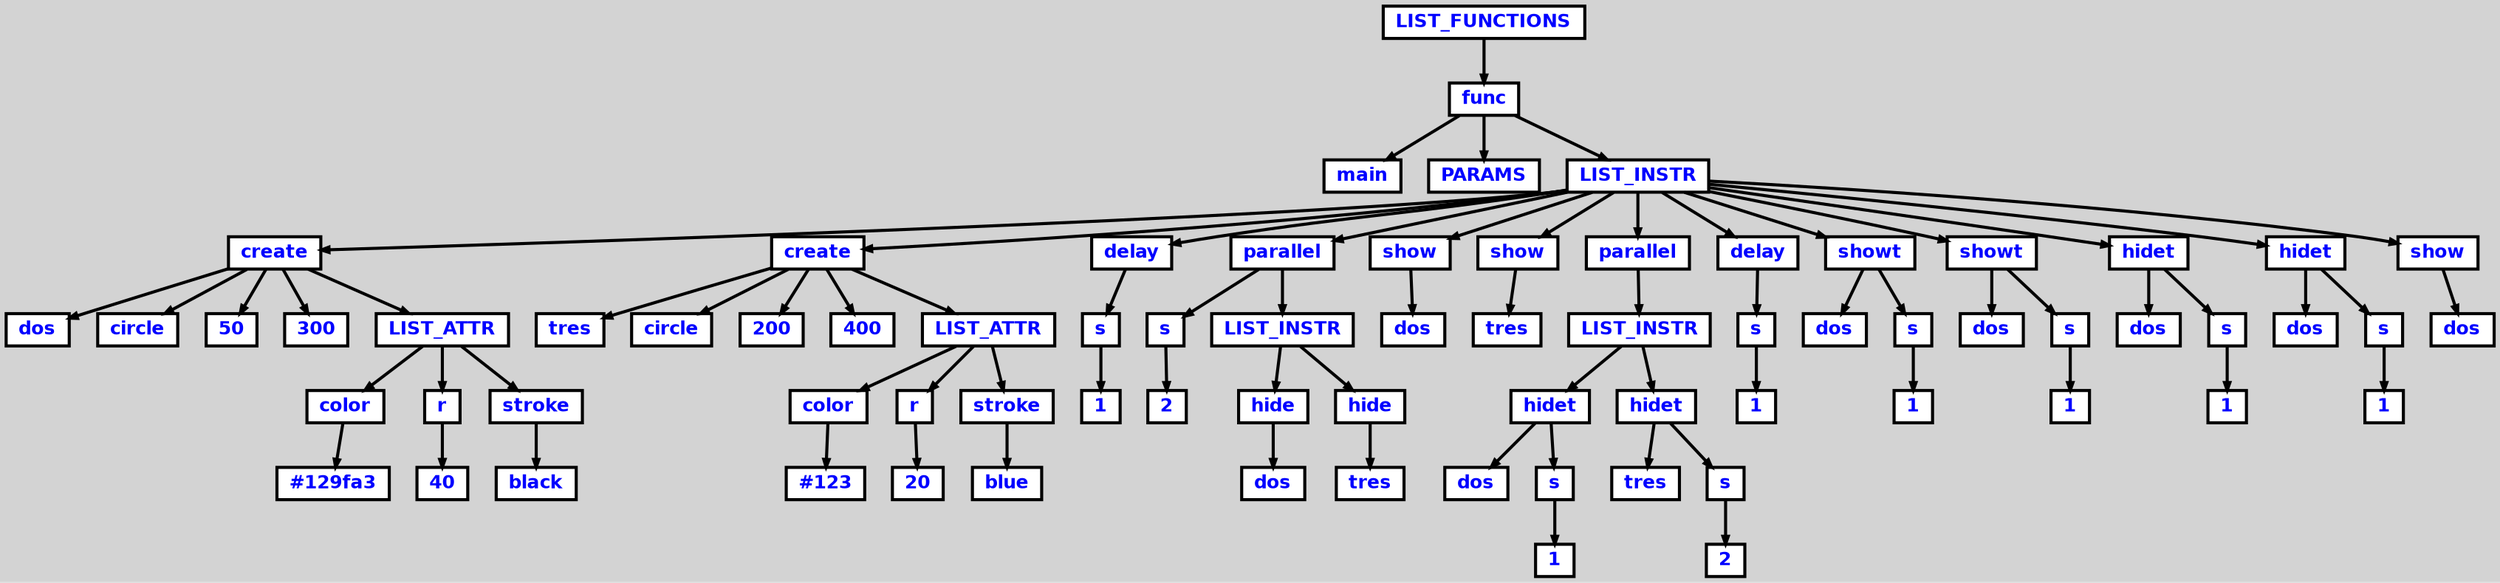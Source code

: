 digraph {

	ordering=out;
	ranksep=.4;
	bgcolor="lightgrey"; node [shape=box, fixedsize=false, fontsize=12, fontname="Helvetica-bold", fontcolor="blue"
		width=.25, height=.25, color="black", fillcolor="white", style="filled, solid, bold"];
	edge [arrowsize=.5, color="black", style="bold"]

  n0 [label="LIST_FUNCTIONS"];
  n1 [label="func"];
  n1 [label="func"];
  n2 [label="main"];
  n3 [label="PARAMS"];
  n4 [label="LIST_INSTR"];
  n4 [label="LIST_INSTR"];
  n5 [label="create"];
  n5 [label="create"];
  n6 [label="dos"];
  n7 [label="circle"];
  n8 [label="50"];
  n9 [label="300"];
  n10 [label="LIST_ATTR"];
  n10 [label="LIST_ATTR"];
  n11 [label="color"];
  n11 [label="color"];
  n12 [label="#129fa3"];
  n13 [label="r"];
  n13 [label="r"];
  n14 [label="40"];
  n15 [label="stroke"];
  n15 [label="stroke"];
  n16 [label="black"];
  n17 [label="create"];
  n17 [label="create"];
  n18 [label="tres"];
  n19 [label="circle"];
  n20 [label="200"];
  n21 [label="400"];
  n22 [label="LIST_ATTR"];
  n22 [label="LIST_ATTR"];
  n23 [label="color"];
  n23 [label="color"];
  n24 [label="#123"];
  n25 [label="r"];
  n25 [label="r"];
  n26 [label="20"];
  n27 [label="stroke"];
  n27 [label="stroke"];
  n28 [label="blue"];
  n29 [label="delay"];
  n29 [label="delay"];
  n30 [label="s"];
  n30 [label="s"];
  n31 [label="1"];
  n32 [label="parallel"];
  n32 [label="parallel"];
  n33 [label="s"];
  n33 [label="s"];
  n34 [label="2"];
  n35 [label="LIST_INSTR"];
  n35 [label="LIST_INSTR"];
  n36 [label="hide"];
  n36 [label="hide"];
  n37 [label="dos"];
  n38 [label="hide"];
  n38 [label="hide"];
  n39 [label="tres"];
  n40 [label="show"];
  n40 [label="show"];
  n41 [label="dos"];
  n42 [label="show"];
  n42 [label="show"];
  n43 [label="tres"];
  n44 [label="parallel"];
  n44 [label="parallel"];
  n45 [label="LIST_INSTR"];
  n45 [label="LIST_INSTR"];
  n46 [label="hidet"];
  n46 [label="hidet"];
  n47 [label="dos"];
  n48 [label="s"];
  n48 [label="s"];
  n49 [label="1"];
  n50 [label="hidet"];
  n50 [label="hidet"];
  n51 [label="tres"];
  n52 [label="s"];
  n52 [label="s"];
  n53 [label="2"];
  n54 [label="delay"];
  n54 [label="delay"];
  n55 [label="s"];
  n55 [label="s"];
  n56 [label="1"];
  n57 [label="showt"];
  n57 [label="showt"];
  n58 [label="dos"];
  n59 [label="s"];
  n59 [label="s"];
  n60 [label="1"];
  n61 [label="showt"];
  n61 [label="showt"];
  n62 [label="dos"];
  n63 [label="s"];
  n63 [label="s"];
  n64 [label="1"];
  n65 [label="hidet"];
  n65 [label="hidet"];
  n66 [label="dos"];
  n67 [label="s"];
  n67 [label="s"];
  n68 [label="1"];
  n69 [label="hidet"];
  n69 [label="hidet"];
  n70 [label="dos"];
  n71 [label="s"];
  n71 [label="s"];
  n72 [label="1"];
  n73 [label="show"];
  n73 [label="show"];
  n74 [label="dos"];

  n0 -> n1 // "LIST_FUNCTIONS" -> "func"
  n1 -> n2 // "func" -> "main"
  n1 -> n3 // "func" -> "PARAMS"
  n1 -> n4 // "func" -> "LIST_INSTR"
  n4 -> n5 // "LIST_INSTR" -> "create"
  n5 -> n6 // "create" -> "dos"
  n5 -> n7 // "create" -> "circle"
  n5 -> n8 // "create" -> "50"
  n5 -> n9 // "create" -> "300"
  n5 -> n10 // "create" -> "LIST_ATTR"
  n10 -> n11 // "LIST_ATTR" -> "color"
  n11 -> n12 // "color" -> "#129fa3"
  n10 -> n13 // "LIST_ATTR" -> "r"
  n13 -> n14 // "r" -> "40"
  n10 -> n15 // "LIST_ATTR" -> "stroke"
  n15 -> n16 // "stroke" -> "black"
  n4 -> n17 // "LIST_INSTR" -> "create"
  n17 -> n18 // "create" -> "tres"
  n17 -> n19 // "create" -> "circle"
  n17 -> n20 // "create" -> "200"
  n17 -> n21 // "create" -> "400"
  n17 -> n22 // "create" -> "LIST_ATTR"
  n22 -> n23 // "LIST_ATTR" -> "color"
  n23 -> n24 // "color" -> "#123"
  n22 -> n25 // "LIST_ATTR" -> "r"
  n25 -> n26 // "r" -> "20"
  n22 -> n27 // "LIST_ATTR" -> "stroke"
  n27 -> n28 // "stroke" -> "blue"
  n4 -> n29 // "LIST_INSTR" -> "delay"
  n29 -> n30 // "delay" -> "s"
  n30 -> n31 // "s" -> "1"
  n4 -> n32 // "LIST_INSTR" -> "parallel"
  n32 -> n33 // "parallel" -> "s"
  n33 -> n34 // "s" -> "2"
  n32 -> n35 // "parallel" -> "LIST_INSTR"
  n35 -> n36 // "LIST_INSTR" -> "hide"
  n36 -> n37 // "hide" -> "dos"
  n35 -> n38 // "LIST_INSTR" -> "hide"
  n38 -> n39 // "hide" -> "tres"
  n4 -> n40 // "LIST_INSTR" -> "show"
  n40 -> n41 // "show" -> "dos"
  n4 -> n42 // "LIST_INSTR" -> "show"
  n42 -> n43 // "show" -> "tres"
  n4 -> n44 // "LIST_INSTR" -> "parallel"
  n44 -> n45 // "parallel" -> "LIST_INSTR"
  n45 -> n46 // "LIST_INSTR" -> "hidet"
  n46 -> n47 // "hidet" -> "dos"
  n46 -> n48 // "hidet" -> "s"
  n48 -> n49 // "s" -> "1"
  n45 -> n50 // "LIST_INSTR" -> "hidet"
  n50 -> n51 // "hidet" -> "tres"
  n50 -> n52 // "hidet" -> "s"
  n52 -> n53 // "s" -> "2"
  n4 -> n54 // "LIST_INSTR" -> "delay"
  n54 -> n55 // "delay" -> "s"
  n55 -> n56 // "s" -> "1"
  n4 -> n57 // "LIST_INSTR" -> "showt"
  n57 -> n58 // "showt" -> "dos"
  n57 -> n59 // "showt" -> "s"
  n59 -> n60 // "s" -> "1"
  n4 -> n61 // "LIST_INSTR" -> "showt"
  n61 -> n62 // "showt" -> "dos"
  n61 -> n63 // "showt" -> "s"
  n63 -> n64 // "s" -> "1"
  n4 -> n65 // "LIST_INSTR" -> "hidet"
  n65 -> n66 // "hidet" -> "dos"
  n65 -> n67 // "hidet" -> "s"
  n67 -> n68 // "s" -> "1"
  n4 -> n69 // "LIST_INSTR" -> "hidet"
  n69 -> n70 // "hidet" -> "dos"
  n69 -> n71 // "hidet" -> "s"
  n71 -> n72 // "s" -> "1"
  n4 -> n73 // "LIST_INSTR" -> "show"
  n73 -> n74 // "show" -> "dos"

}
